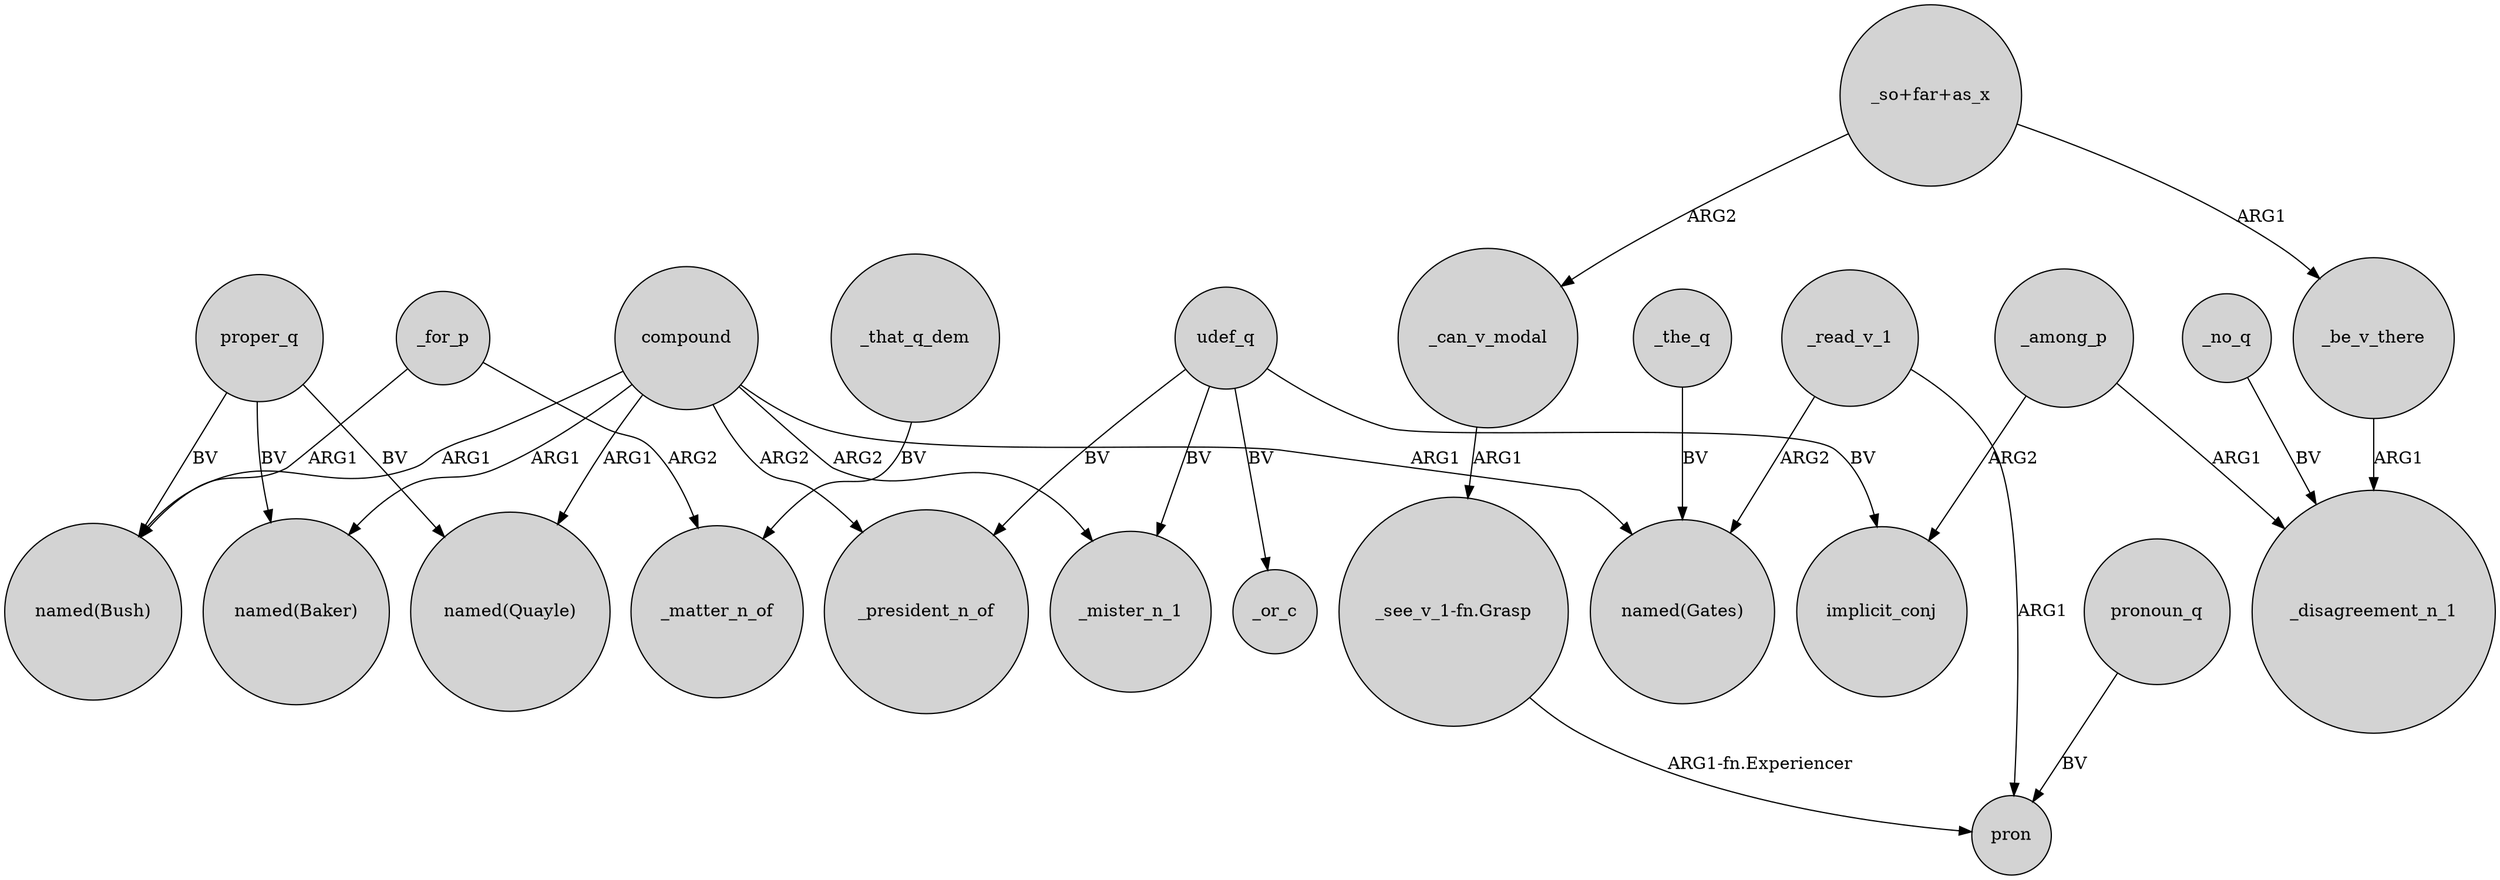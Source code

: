 digraph {
	node [shape=circle style=filled]
	proper_q -> "named(Quayle)" [label=BV]
	_can_v_modal -> "_see_v_1-fn.Grasp" [label=ARG1]
	compound -> _president_n_of [label=ARG2]
	"_so+far+as_x" -> _be_v_there [label=ARG1]
	compound -> _mister_n_1 [label=ARG2]
	_the_q -> "named(Gates)" [label=BV]
	_read_v_1 -> "named(Gates)" [label=ARG2]
	udef_q -> _mister_n_1 [label=BV]
	compound -> "named(Quayle)" [label=ARG1]
	_that_q_dem -> _matter_n_of [label=BV]
	_among_p -> implicit_conj [label=ARG2]
	udef_q -> _or_c [label=BV]
	udef_q -> implicit_conj [label=BV]
	proper_q -> "named(Baker)" [label=BV]
	"_so+far+as_x" -> _can_v_modal [label=ARG2]
	pronoun_q -> pron [label=BV]
	udef_q -> _president_n_of [label=BV]
	_for_p -> "named(Bush)" [label=ARG1]
	_be_v_there -> _disagreement_n_1 [label=ARG1]
	_no_q -> _disagreement_n_1 [label=BV]
	proper_q -> "named(Bush)" [label=BV]
	_for_p -> _matter_n_of [label=ARG2]
	_among_p -> _disagreement_n_1 [label=ARG1]
	_read_v_1 -> pron [label=ARG1]
	"_see_v_1-fn.Grasp" -> pron [label="ARG1-fn.Experiencer"]
	compound -> "named(Baker)" [label=ARG1]
	compound -> "named(Gates)" [label=ARG1]
	compound -> "named(Bush)" [label=ARG1]
}
